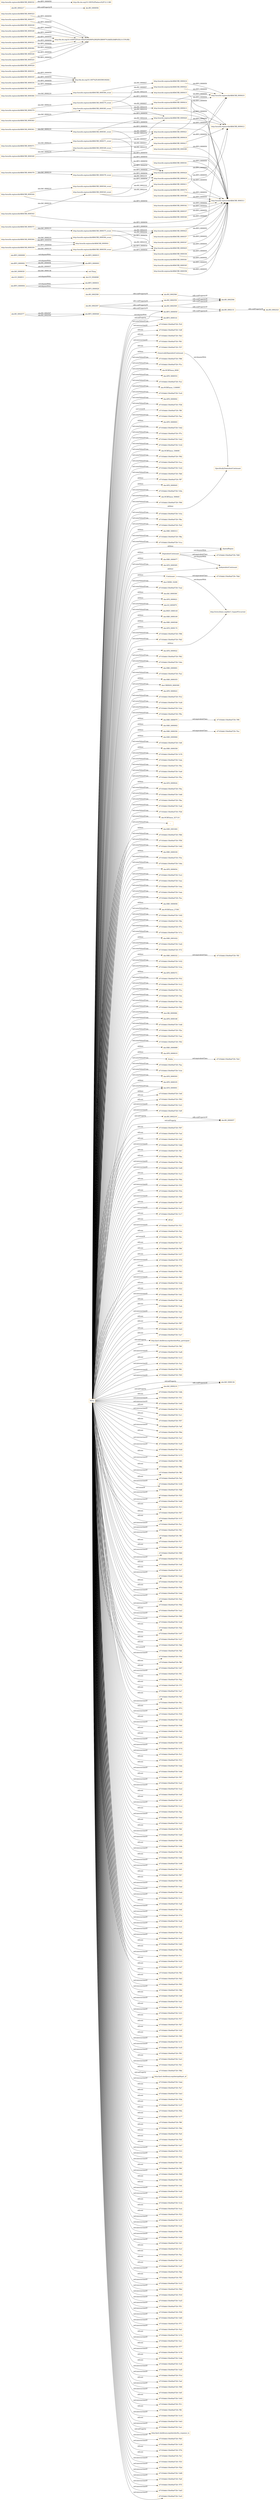 digraph ar2dtool_diagram { 
rankdir=LR;
size="1501"
node [shape = rectangle, color="orange"]; "-47103ddd:150e00a0729:-7f86" "-47103ddd:150e00a0729:-7f1e" "obo:NCBITaxon_6928" "obo:SPD_0000553" "-47103ddd:150e00a0729:-7fc2" "obo:NCBITaxon_1100095" "-47103ddd:150e00a0729:-7ec6" "obo:SPD_0000002" "obo:BFO_0000031" "-47103ddd:150e00a0729:-7f36" "obo:BFO_0000141" "-47103ddd:150e00a0729:-7fae" "obo:SPD_0000003" "-47103ddd:150e00a0729:-7e62" "-47103ddd:150e00a0729:-7f7e" "-47103ddd:150e00a0729:-7eb2" "-47103ddd:150e00a0729:-7e32" "obo:NCBITaxon_336608" "-47103ddd:150e00a0729:-7f92" "-47103ddd:150e00a0729:-7ece" "-47103ddd:150e00a0729:-7e22" "-47103ddd:150e00a0729:-7fb6" "-47103ddd:150e00a0729:-7ff7" "obo:SPD_0000045" "-47103ddd:150e00a0729:-7e9a" "obo:NCBITaxon_500645" "-47103ddd:150e00a0729:-7f06" ":GenericallyDependentContinuant" "-47103ddd:150e00a0729:-7fec" "-47103ddd:150e00a0729:-7e5a" "-47103ddd:150e00a0729:-7f6e" "-47103ddd:150e00a0729:-7fc6" "obo:NBO_0000313" "-47103ddd:150e00a0729:-7f8a" "-47103ddd:150e00a0729:-7e1a" "-47103ddd:150e00a0729:-7fe0" ":SpatialRegion" "obo:NBO_0000077" "obo:SPD_0000585" ":Continuant" "obo:CHEBI_33290" "-47103ddd:150e00a0729:-7ea2" "obo:IAO_0000300" "obo:SPD_0000021" "obo:GO_0050975" "obo:PATO_0000145" "obo:NBO_0000100" "obo:NBO_0000548" "obo:SPD_0000170" "-47103ddd:150e00a0729:-7f96" "-47103ddd:150e00a0729:-7fd2" "obo:NBO_0000079" "obo:SPD_0000022" "-47103ddd:150e00a0729:-7f62" "-47103ddd:150e00a0729:-7e6e" "obo:NBO_0000001" "-47103ddd:150e00a0729:-7fa2" "obo:NBO_0000355" "obo:UBERON_0000309" "obo:SPD_0000023" "-47103ddd:150e00a0729:-7f12" "-47103ddd:150e00a0729:-7e26" "-47103ddd:150e00a0729:-7e2e" "-47103ddd:150e00a0729:-7ff9" "-47103ddd:150e00a0729:-7f9e" "obo:NBO_0000002" "obo:NBO_0000356" "obo:NBO_0000060" "-47103ddd:150e00a0729:-7ef6" "obo:NBO_0000358" "-47103ddd:150e00a0729:-7e76" "obo:RO_0002577" "-47103ddd:150e00a0729:-7eda" "-47103ddd:150e00a0729:-7f0e" "-47103ddd:150e00a0729:-7ee6" "-47103ddd:150e00a0729:-7f5a" "obo:SPD_0000024" "-47103ddd:150e00a0729:-7f4a" "-47103ddd:150e00a0729:-7e66" "-47103ddd:150e00a0729:-7fba" "obo:BFO_0000040" "-47103ddd:150e00a0729:-7ea6" "-47103ddd:150e00a0729:-7f26" "obo:NCBITaxon_327110" ":" "obo:NBO_0001845" "obo:GO_0040011" ":IndependentContinuant" "-47103ddd:150e00a0729:-7f66" "-47103ddd:150e00a0729:-7f56" "-47103ddd:150e00a0729:-7e82" "obo:NBO_0000330" "-47103ddd:150e00a0729:-7f3e" ":SpecificallyDependentContinuant" "-47103ddd:150e00a0729:-7e8a" "obo:SPD_0000054" "-47103ddd:150e00a0729:-7ec2" "obo:IAO_0000030" "-47103ddd:150e00a0729:-7eee" "-47103ddd:150e00a0729:-7e4a" "obo:BFO_0000002" "-47103ddd:150e00a0729:-7ede" "-47103ddd:150e00a0729:-7fce" "obo:NBO_0000056" "obo:NCBITaxon_27395" "-47103ddd:150e00a0729:-7e92" "-47103ddd:150e00a0729:-7f4e" "-47103ddd:150e00a0729:-7f7a" "-47103ddd:150e00a0729:-7e7a" "obo:NBO_0001632" "-47103ddd:150e00a0729:-7fdd" "-47103ddd:150e00a0729:-7ed2" "-47103ddd:150e00a0729:-7f72" "obo:BFO_0000003" "obo:NBO_0000332" "-47103ddd:150e00a0729:-7e52" "-47103ddd:150e00a0729:-7e3a" "obo:SPD_0000372" "-47103ddd:150e00a0729:-7f32" "obo:BFO_0000004" "-47103ddd:150e00a0729:-7e12" "-47103ddd:150e00a0729:-7f1a" "-47103ddd:150e00a0729:-7efa" ":DependentContinuant" "obo:BFO_0000015" "-47103ddd:150e00a0729:-7ff1" "-47103ddd:150e00a0729:-7eba" "-47103ddd:150e00a0729:-7f42" "obo:OBI_0000066" "obo:SPD_0000168" "-47103ddd:150e00a0729:-7e46" "-47103ddd:150e00a0729:-7f2a" "-47103ddd:150e00a0729:-7eae" "-47103ddd:150e00a0729:-7f02" "obo:BFO_0000008" "http://www.ifomis.org/bfo/1.1/span#Occurrent" "obo:NBO_0000089" "obo:BFO_0000020" "-47103ddd:150e00a0729:-7fd9" "obo:SPD_0000019" "obo:GO_0044848" ":Entity" "-47103ddd:150e00a0729:-7faa" "-47103ddd:150e00a0729:-7e3e" "obo:SPD_0000593" "obo:SPD_0000335" "obo:SPD_0000001" ; /*classes style*/
	"http://arachb.org/arachb/ARACHB_0000416" -> "http://arachb.org/arachb/ARACHB_0000410" [ label = "obo:BFO_0000050" ];
	"obo:RO_0002507" -> "obo:RO_0002559" [ label = "rdfs:subPropertyOf" ];
	"obo:RO_0002507" -> "obo:RO_0002509" [ label = "rdfs:subPropertyOf" ];
	"obo:RO_0002507" -> "obo:BFO_0000050" [ label = "rdfs:subPropertyOf" ];
	"http://arachb.org/arachb/ARACHB_0000331" -> "http://dx.doi.org/10.1007%2Fs003590100202" [ label = "obo:BFO_0000050" ];
	"http://arachb.org/arachb/ARACHB_0000344" -> "http://arachb.org/arachb/ARACHB_0000311" [ label = "obo:BFO_0000050" ];
	"http://arachb.org/arachb/ARACHB_0000344" -> "http://arachb.org/arachb/ARACHB_0000344_event" [ label = "obo:IAO_0000219" ];
	"http://arachb.org/arachb/ARACHB_0000384_event" -> "http://arachb.org/arachb/ARACHB_0000416" [ label = "obo:RO_0000057" ];
	"http://arachb.org/arachb/ARACHB_0000384_event" -> "http://arachb.org/arachb/ARACHB_0000415" [ label = "obo:RO_0002218" ];
	"http://arachb.org/arachb/ARACHB_0000357" -> "http://arachb.org/arachb/ARACHB_0000311" [ label = "obo:BFO_0000050" ];
	"obo:NBO_0000079" -> "-47103ddd:150e00a0729:-7ff9" [ label = "owl:equivalentClass" ];
	"http://arachb.org/arachb/ARACHB_0000423" -> "http://arachb.org/arachb/ARACHB_0000412" [ label = "obo:BFO_0000050" ];
	"http://arachb.org/arachb/ARACHB_0000323" -> "http://dx.doi.org/10.1636%2F0161-8202%282000%29028%5B0097%3AHDLHAB%5D2.0.CO%3B2" [ label = "obo:BFO_0000050" ];
	"http://arachb.org/arachb/ARACHB_0000364" -> "http://arachb.org/arachb/ARACHB_0000041" [ label = "obo:BFO_0000050" ];
	"http://arachb.org/arachb/ARACHB_0000364" -> "http://arachb.org/arachb/ARACHB_0000364_event" [ label = "obo:IAO_0000219" ];
	"http://arachb.org/arachb/ARACHB_0000359_event" -> "http://arachb.org/arachb/ARACHB_0000425" [ label = "obo:BFO_0000050" ];
	"http://arachb.org/arachb/ARACHB_0000359_event" -> "http://arachb.org/arachb/ARACHB_0000423" [ label = "obo:RO_0002218" ];
	"http://arachb.org/arachb/ARACHB_0000336" -> "http://arachb.org/arachb/ARACHB_0000311" [ label = "obo:BFO_0000050" ];
	"http://arachb.org/arachb/ARACHB_0000377" -> "http://dx.doi.org/10.1636%2F0161-8202%282000%29028%5B0097%3AHDLHAB%5D2.0.CO%3B2" [ label = "obo:BFO_0000050" ];
	"http://arachb.org/arachb/ARACHB_0000349" -> "http://arachb.org/arachb/ARACHB_0000311" [ label = "obo:BFO_0000050" ];
	"http://arachb.org/arachb/ARACHB_0000349" -> "http://arachb.org/arachb/ARACHB_0000349_event" [ label = "obo:IAO_0000219" ];
	"obo:BFO_0000008" -> "obo:BFO_0000015" [ label = "owl:disjointWith" ];
	"http://arachb.org/arachb/ARACHB_0000415" -> "http://arachb.org/arachb/ARACHB_0000412" [ label = "obo:BFO_0000050" ];
	"http://arachb.org/arachb/ARACHB_0000330" -> "http://dx.doi.org/10.1636%2F0161-8202%282000%29028%5B0097%3AHDLHAB%5D2.0.CO%3B2" [ label = "obo:BFO_0000050" ];
	"http://arachb.org/arachb/ARACHB_0000371" -> "http://arachb.org/arachb/ARACHB_0000371_event" [ label = "obo:IAO_0000219" ];
	"http://arachb.org/arachb/ARACHB_0000371" -> "http://arachb.org/arachb/ARACHB_0000311" [ label = "obo:BFO_0000050" ];
	"http://arachb.org/arachb/ARACHB_0000343" -> "http://arachb.org/arachb/ARACHB_0000343_event" [ label = "obo:IAO_0000219" ];
	"http://arachb.org/arachb/ARACHB_0000343" -> "http://arachb.org/arachb/ARACHB_0000311" [ label = "obo:BFO_0000050" ];
	"http://arachb.org/arachb/ARACHB_0000378_event" -> "http://arachb.org/arachb/ARACHB_0000419" [ label = "obo:RO_0002218" ];
	"http://arachb.org/arachb/ARACHB_0000378_event" -> "http://arachb.org/arachb/ARACHB_0000424" [ label = "obo:BFO_0000050" ];
	"http://arachb.org/arachb/ARACHB_0000384" -> "http://arachb.org/arachb/ARACHB_0000384_event" [ label = "obo:IAO_0000219" ];
	"http://arachb.org/arachb/ARACHB_0000384" -> "http://arachb.org/arachb/ARACHB_0000311" [ label = "obo:BFO_0000050" ];
	"obo:BFO_0000002" -> "obo:BFO_0000003" [ label = "owl:disjointWith" ];
	"http://arachb.org/arachb/ARACHB_0000328" -> "http://dx.doi.org/10.1636%2F0161-8202%282000%29028%5B0097%3AHDLHAB%5D2.0.CO%3B2" [ label = "obo:BFO_0000050" ];
	"http://arachb.org/arachb/ARACHB_0000422" -> "http://arachb.org/arachb/ARACHB_0000410" [ label = "obo:BFO_0000050" ];
	":GenericallyDependentContinuant" -> ":SpecificallyDependentContinuant" [ label = "owl:disjointWith" ];
	":Continuant" -> "http://www.ifomis.org/bfo/1.1/span#Occurrent" [ label = "owl:disjointWith" ];
	":Continuant" -> "-47103ddd:150e00a0729:-7fdd" [ label = "owl:equivalentClass" ];
	"http://arachb.org/arachb/ARACHB_0000322" -> "http://dx.doi.org/10.1636%2F0161-8202%282000%29028%5B0097%3AHDLHAB%5D2.0.CO%3B2" [ label = "obo:BFO_0000050" ];
	"http://arachb.org/arachb/ARACHB_0000335" -> "http://dx.doi.org/10.1007%2Fs003590100202" [ label = "obo:BFO_0000050" ];
	"obo:BFO_0000050" -> "obo:RO_0002131" [ label = "rdfs:subPropertyOf" ];
	"http://arachb.org/arachb/ARACHB_0000361_event" -> "http://arachb.org/arachb/ARACHB_0000424" [ label = "obo:BFO_0000050" ];
	"http://arachb.org/arachb/ARACHB_0000361_event" -> "http://arachb.org/arachb/ARACHB_0000420" [ label = "obo:RO_0002218" ];
	"http://arachb.org/arachb/ARACHB_0000361_event" -> "http://arachb.org/arachb/ARACHB_0000421" [ label = "obo:RO_0000057" ];
	"http://arachb.org/arachb/ARACHB_0000414" -> "http://arachb.org/arachb/ARACHB_0000410" [ label = "obo:BFO_0000050" ];
	"http://arachb.org/arachb/ARACHB_0000364_event" -> "http://arachb.org/arachb/ARACHB_0000423" [ label = "obo:RO_0002218" ];
	"http://arachb.org/arachb/ARACHB_0000364_event" -> "http://arachb.org/arachb/ARACHB_0000425" [ label = "obo:BFO_0000050" ];
	"obo:NBO_0000356" -> "-47103ddd:150e00a0729:-7fec" [ label = "owl:equivalentClass" ];
	"http://arachb.org/arachb/ARACHB_0000342" -> "http://arachb.org/arachb/ARACHB_0000311" [ label = "obo:BFO_0000050" ];
	"obo:RO_0002559" -> "obo:RO_0002506" [ label = "rdfs:subPropertyOf" ];
	"http://arachb.org/arachb/ARACHB_0000383" -> "http://arachb.org/arachb/ARACHB_0000383_event" [ label = "obo:IAO_0000219" ];
	"http://arachb.org/arachb/ARACHB_0000383" -> "http://arachb.org/arachb/ARACHB_0000311" [ label = "obo:BFO_0000050" ];
	"http://arachb.org/arachb/ARACHB_0000421" -> "http://arachb.org/arachb/ARACHB_0000410" [ label = "obo:BFO_0000050" ];
	"http://arachb.org/arachb/ARACHB_0000383_event" -> "http://arachb.org/arachb/ARACHB_0000414" [ label = "obo:RO_0000057" ];
	"http://arachb.org/arachb/ARACHB_0000383_event" -> "http://arachb.org/arachb/ARACHB_0000413" [ label = "obo:RO_0002218" ];
	"obo:RO_0002566" -> "obo:RO_0002506" [ label = "rdfs:subPropertyOf" ];
	"http://arachb.org/arachb/ARACHB_0000321" -> "http://dx.doi.org/10.1636%2F0161-8202%282000%29028%5B0097%3AHDLHAB%5D2.0.CO%3B2" [ label = "obo:BFO_0000050" ];
	"http://arachb.org/arachb/ARACHB_0000419" -> "http://arachb.org/arachb/ARACHB_0000412" [ label = "obo:BFO_0000050" ];
	"obo:RO_0002218" -> "obo:RO_0000057" [ label = "rdfs:subPropertyOf" ];
	"http://arachb.org/arachb/ARACHB_0000334" -> "http://dx.doi.org/10.1007%2Fs003590100202" [ label = "obo:BFO_0000050" ];
	"http://arachb.org/arachb/ARACHB_0000375" -> "http://arachb.org/arachb/ARACHB_0000375_event" [ label = "obo:IAO_0000219" ];
	"http://arachb.org/arachb/ARACHB_0000375" -> "http://arachb.org/arachb/ARACHB_0000311" [ label = "obo:BFO_0000050" ];
	"http://arachb.org/arachb/ARACHB_0000347" -> "http://arachb.org/arachb/ARACHB_0000311" [ label = "obo:BFO_0000050" ];
	"http://arachb.org/arachb/ARACHB_0000413" -> "http://arachb.org/arachb/ARACHB_0000412" [ label = "obo:BFO_0000050" ];
	"http://arachb.org/arachb/ARACHB_0000371_event" -> "http://arachb.org/arachb/ARACHB_0000424" [ label = "obo:BFO_0000050" ];
	"http://arachb.org/arachb/ARACHB_0000371_event" -> "http://arachb.org/arachb/ARACHB_0000421" [ label = "obo:RO_0000057" ];
	"http://arachb.org/arachb/ARACHB_0000371_event" -> "http://arachb.org/arachb/ARACHB_0000420" [ label = "obo:RO_0002218" ];
	"http://arachb.org/arachb/ARACHB_0000341" -> "http://arachb.org/arachb/ARACHB_0000311" [ label = "obo:BFO_0000050" ];
	"http://arachb.org/arachb/ARACHB_0000379_event" -> "http://arachb.org/arachb/ARACHB_0000422" [ label = "obo:RO_0000057" ];
	"http://arachb.org/arachb/ARACHB_0000379_event" -> "http://arachb.org/arachb/ARACHB_0000420" [ label = "obo:RO_0002218" ];
	"NULL" -> "-47103ddd:150e00a0729:-7f07" [ label = "rdf:rest" ];
	"NULL" -> "-47103ddd:150e00a0729:-7eaf" [ label = "rdf:rest" ];
	"NULL" -> "-47103ddd:150e00a0729:-7ef3" [ label = "rdf:rest" ];
	"NULL" -> "-47103ddd:150e00a0729:-7e8d" [ label = "owl:intersectionOf" ];
	"NULL" -> "-47103ddd:150e00a0729:-7fb7" [ label = "rdf:rest" ];
	"NULL" -> "-47103ddd:150e00a0729:-7fda" [ label = "rdf:rest" ];
	"NULL" -> "obo:BFO_0000141" [ label = "owl:someValuesFrom" ];
	"NULL" -> "-47103ddd:150e00a0729:-7e8a" [ label = "owl:someValuesFrom" ];
	"NULL" -> "-47103ddd:150e00a0729:-7fbd" [ label = "owl:intersectionOf" ];
	"NULL" -> "obo:BFO_0000050" [ label = "owl:onProperty" ];
	"NULL" -> "-47103ddd:150e00a0729:-7e49" [ label = "owl:intersectionOf" ];
	"NULL" -> "-47103ddd:150e00a0729:-7ec3" [ label = "rdf:rest" ];
	"NULL" -> "-47103ddd:150e00a0729:-7f4b" [ label = "rdf:rest" ];
	"NULL" -> "-47103ddd:150e00a0729:-7f35" [ label = "owl:intersectionOf" ];
	"NULL" -> "obo:SPD_0000054" [ label = "rdf:first" ];
	"NULL" -> "obo:NBO_0000089" [ label = "rdf:first" ];
	"NULL" -> "-47103ddd:150e00a0729:-7f9e" [ label = "owl:someValuesFrom" ];
	"NULL" -> "-47103ddd:150e00a0729:-7f1b" [ label = "rdf:rest" ];
	"NULL" -> "-47103ddd:150e00a0729:-7fb9" [ label = "owl:intersectionOf" ];
	"NULL" -> "-47103ddd:150e00a0729:-7e87" [ label = "rdf:rest" ];
	"NULL" -> "-47103ddd:150e00a0729:-7ec5" [ label = "owl:intersectionOf" ];
	"NULL" -> ":IndependentContinuant" [ label = "rdf:first" ];
	"NULL" -> "-47103ddd:150e00a0729:-7e17" [ label = "rdf:rest" ];
	"NULL" -> "rdf:nil" [ label = "rdf:rest" ];
	"NULL" -> "-47103ddd:150e00a0729:-7f21" [ label = "owl:intersectionOf" ];
	"NULL" -> "-47103ddd:150e00a0729:-7fcb" [ label = "rdf:rest" ];
	"NULL" -> "-47103ddd:150e00a0729:-7fdc" [ label = "owl:unionOf" ];
	"NULL" -> "-47103ddd:150e00a0729:-7e7a" [ label = "owl:someValuesFrom" ];
	"NULL" -> "-47103ddd:150e00a0729:-7ec7" [ label = "rdf:rest" ];
	"NULL" -> "-47103ddd:150e00a0729:-7f9f" [ label = "rdf:rest" ];
	"NULL" -> "-47103ddd:150e00a0729:-7e57" [ label = "rdf:rest" ];
	"NULL" -> "-47103ddd:150e00a0729:-7f79" [ label = "owl:intersectionOf" ];
	"NULL" -> "-47103ddd:150e00a0729:-7e82" [ label = "owl:someValuesFrom" ];
	"NULL" -> ":Entity" [ label = "owl:someValuesFrom" ];
	"NULL" -> "-47103ddd:150e00a0729:-7f1f" [ label = "rdf:rest" ];
	"NULL" -> "-47103ddd:150e00a0729:-7f63" [ label = "rdf:rest" ];
	"NULL" -> "-47103ddd:150e00a0729:-7e66" [ label = "owl:someValuesFrom" ];
	"NULL" -> "-47103ddd:150e00a0729:-7f65" [ label = "owl:intersectionOf" ];
	"NULL" -> "-47103ddd:150e00a0729:-7e2b" [ label = "rdf:rest" ];
	"NULL" -> "obo:NBO_0000355" [ label = "rdf:first" ];
	"NULL" -> "-47103ddd:150e00a0729:-7f33" [ label = "rdf:rest" ];
	"NULL" -> "-47103ddd:150e00a0729:-7e61" [ label = "owl:intersectionOf" ];
	"NULL" -> "-47103ddd:150e00a0729:-7edb" [ label = "rdf:rest" ];
	"NULL" -> "-47103ddd:150e00a0729:-7e5a" [ label = "owl:someValuesFrom" ];
	"NULL" -> "obo:SPD_0000021" [ label = "rdf:first" ];
	"NULL" -> "-47103ddd:150e00a0729:-7e62" [ label = "owl:someValuesFrom" ];
	"NULL" -> "obo:NBO_0000056" [ label = "rdf:first" ];
	"NULL" -> "-47103ddd:150e00a0729:-7eab" [ label = "rdf:rest" ];
	"NULL" -> "-47103ddd:150e00a0729:-7eb1" [ label = "owl:intersectionOf" ];
	"NULL" -> "-47103ddd:150e00a0729:-7e2f" [ label = "rdf:rest" ];
	"NULL" -> "obo:NBO_0000100" [ label = "rdf:first" ];
	"NULL" -> "obo:NCBITaxon_336608" [ label = "owl:someValuesFrom" ];
	"NULL" -> "-47103ddd:150e00a0729:-7f87" [ label = "rdf:rest" ];
	"NULL" -> "-47103ddd:150e00a0729:-7e43" [ label = "rdf:rest" ];
	"NULL" -> "-47103ddd:150e00a0729:-7ee7" [ label = "rdf:rest" ];
	"NULL" -> "http://purl.obolibrary.org/obo/nbo#has_participant" [ label = "owl:onProperty" ];
	"NULL" -> "-47103ddd:150e00a0729:-7f6f" [ label = "rdf:rest" ];
	"NULL" -> "-47103ddd:150e00a0729:-7f2a" [ label = "owl:someValuesFrom" ];
	"NULL" -> "-47103ddd:150e00a0729:-7ed9" [ label = "owl:intersectionOf" ];
	"NULL" -> "obo:NBO_0000358" [ label = "rdf:first" ];
	"NULL" -> "-47103ddd:150e00a0729:-7f0e" [ label = "owl:someValuesFrom" ];
	"NULL" -> "-47103ddd:150e00a0729:-7e13" [ label = "rdf:rest" ];
	"NULL" -> "-47103ddd:150e00a0729:-7f32" [ label = "owl:someValuesFrom" ];
	"NULL" -> "-47103ddd:150e00a0729:-7fcd" [ label = "owl:intersectionOf" ];
	"NULL" -> "-47103ddd:150e00a0729:-7f81" [ label = "owl:intersectionOf" ];
	"NULL" -> "obo:NBO_0000330" [ label = "rdf:first" ];
	"NULL" -> "-47103ddd:150e00a0729:-7f45" [ label = "owl:intersectionOf" ];
	"NULL" -> ":SpatialRegion" [ label = "rdf:first" ];
	"NULL" -> "obo:IAO_0000219" [ label = "owl:onProperty" ];
	"NULL" -> "-47103ddd:150e00a0729:-7f42" [ label = "owl:someValuesFrom" ];
	"NULL" -> "-47103ddd:150e00a0729:-7e2e" [ label = "owl:someValuesFrom" ];
	"NULL" -> "-47103ddd:150e00a0729:-7e8b" [ label = "rdf:rest" ];
	"NULL" -> "-47103ddd:150e00a0729:-7f06" [ label = "owl:someValuesFrom" ];
	"NULL" -> "-47103ddd:150e00a0729:-7f31" [ label = "owl:intersectionOf" ];
	"NULL" -> "obo:NCBITaxon_327110" [ label = "owl:someValuesFrom" ];
	"NULL" -> "-47103ddd:150e00a0729:-7e65" [ label = "owl:intersectionOf" ];
	"NULL" -> "-47103ddd:150e00a0729:-7e5b" [ label = "rdf:rest" ];
	"NULL" -> "-47103ddd:150e00a0729:-7ec1" [ label = "owl:intersectionOf" ];
	"NULL" -> "-47103ddd:150e00a0729:-7f4a" [ label = "owl:someValuesFrom" ];
	"NULL" -> "-47103ddd:150e00a0729:-7f57" [ label = "rdf:rest" ];
	"NULL" -> "-47103ddd:150e00a0729:-7eff" [ label = "rdf:rest" ];
	"NULL" -> "obo:NBO_0001632" [ label = "rdf:first" ];
	"NULL" -> "-47103ddd:150e00a0729:-7f9d" [ label = "owl:intersectionOf" ];
	"NULL" -> "-47103ddd:150e00a0729:-7faa" [ label = "owl:someValuesFrom" ];
	"NULL" -> "obo:CHEBI_33290" [ label = "owl:someValuesFrom" ];
	"NULL" -> "-47103ddd:150e00a0729:-7ecf" [ label = "rdf:rest" ];
	"NULL" -> "-47103ddd:150e00a0729:-7f1a" [ label = "owl:someValuesFrom" ];
	"NULL" -> "-47103ddd:150e00a0729:-7ee9" [ label = "owl:intersectionOf" ];
	"NULL" -> "obo:SPD_0000372" [ label = "rdf:first" ];
	"NULL" -> "-47103ddd:150e00a0729:-7e2d" [ label = "owl:intersectionOf" ];
	"NULL" -> "-47103ddd:150e00a0729:-7fd2" [ label = "owl:someValuesFrom" ];
	"NULL" -> "-47103ddd:150e00a0729:-7e73" [ label = "rdf:rest" ];
	"NULL" -> "-47103ddd:150e00a0729:-7f85" [ label = "owl:intersectionOf" ];
	"NULL" -> "-47103ddd:150e00a0729:-7f8b" [ label = "rdf:rest" ];
	"NULL" -> "-47103ddd:150e00a0729:-7ff8" [ label = "owl:intersectionOf" ];
	"NULL" -> "-47103ddd:150e00a0729:-7fa2" [ label = "owl:someValuesFrom" ];
	"NULL" -> "-47103ddd:150e00a0729:-7fce" [ label = "owl:someValuesFrom" ];
	"NULL" -> "-47103ddd:150e00a0729:-7eda" [ label = "owl:someValuesFrom" ];
	"NULL" -> "-47103ddd:150e00a0729:-7faf" [ label = "rdf:rest" ];
	"NULL" -> "-47103ddd:150e00a0729:-7e59" [ label = "owl:intersectionOf" ];
	"NULL" -> "-47103ddd:150e00a0729:-7fd8" [ label = "owl:unionOf" ];
	"NULL" -> "-47103ddd:150e00a0729:-7f25" [ label = "owl:intersectionOf" ];
	"NULL" -> "-47103ddd:150e00a0729:-7e69" [ label = "owl:intersectionOf" ];
	"NULL" -> "-47103ddd:150e00a0729:-7f7e" [ label = "owl:someValuesFrom" ];
	"NULL" -> "-47103ddd:150e00a0729:-7fc3" [ label = "rdf:rest" ];
	"NULL" -> "-47103ddd:150e00a0729:-7f47" [ label = "rdf:rest" ];
	"NULL" -> "obo:NBO_0000356" [ label = "rdf:first" ];
	"NULL" -> "-47103ddd:150e00a0729:-7f4e" [ label = "owl:someValuesFrom" ];
	"NULL" -> "-47103ddd:150e00a0729:-7f86" [ label = "owl:someValuesFrom" ];
	"NULL" -> "-47103ddd:150e00a0729:-7e7f" [ label = "rdf:rest" ];
	"NULL" -> "-47103ddd:150e00a0729:-7fa1" [ label = "owl:intersectionOf" ];
	"NULL" -> "-47103ddd:150e00a0729:-7f41" [ label = "owl:intersectionOf" ];
	"NULL" -> "-47103ddd:150e00a0729:-7ff0" [ label = "owl:intersectionOf" ];
	"NULL" -> "-47103ddd:150e00a0729:-7ff7" [ label = "rdf:first" ];
	"NULL" -> "-47103ddd:150e00a0729:-7f56" [ label = "owl:someValuesFrom" ];
	"NULL" -> "-47103ddd:150e00a0729:-7f17" [ label = "rdf:rest" ];
	"NULL" -> "-47103ddd:150e00a0729:-7ebf" [ label = "rdf:rest" ];
	"NULL" -> "obo:SPD_0000022" [ label = "rdf:first" ];
	"NULL" -> "-47103ddd:150e00a0729:-7f7a" [ label = "owl:someValuesFrom" ];
	"NULL" -> "-47103ddd:150e00a0729:-7f69" [ label = "owl:intersectionOf" ];
	"NULL" -> "-47103ddd:150e00a0729:-7e3d" [ label = "owl:intersectionOf" ];
	"NULL" -> "-47103ddd:150e00a0729:-7e4f" [ label = "rdf:rest" ];
	"NULL" -> "-47103ddd:150e00a0729:-7fc7" [ label = "rdf:rest" ];
	"NULL" -> "-47103ddd:150e00a0729:-7e4d" [ label = "owl:intersectionOf" ];
	"NULL" -> "obo:UBERON_0000309" [ label = "owl:someValuesFrom" ];
	"NULL" -> "-47103ddd:150e00a0729:-7ed3" [ label = "rdf:rest" ];
	"NULL" -> "-47103ddd:150e00a0729:-7f5b" [ label = "rdf:rest" ];
	"NULL" -> "-47103ddd:150e00a0729:-7e6d" [ label = "owl:intersectionOf" ];
	"NULL" -> "-47103ddd:150e00a0729:-7feb" [ label = "owl:intersectionOf" ];
	"NULL" -> "-47103ddd:150e00a0729:-7f0d" [ label = "owl:intersectionOf" ];
	"NULL" -> "-47103ddd:150e00a0729:-7ea3" [ label = "rdf:rest" ];
	"NULL" -> "-47103ddd:150e00a0729:-7f89" [ label = "owl:intersectionOf" ];
	"NULL" -> "-47103ddd:150e00a0729:-7e29" [ label = "owl:intersectionOf" ];
	"NULL" -> "-47103ddd:150e00a0729:-7f2b" [ label = "rdf:rest" ];
	"NULL" -> "-47103ddd:150e00a0729:-7e97" [ label = "rdf:rest" ];
	"NULL" -> "obo:SPD_0000023" [ label = "rdf:first" ];
	"NULL" -> "-47103ddd:150e00a0729:-7e27" [ label = "rdf:rest" ];
	"NULL" -> "-47103ddd:150e00a0729:-7efa" [ label = "owl:someValuesFrom" ];
	"NULL" -> "-47103ddd:150e00a0729:-7f8a" [ label = "owl:someValuesFrom" ];
	"NULL" -> "-47103ddd:150e00a0729:-7fdb" [ label = "rdf:rest" ];
	"NULL" -> "-47103ddd:150e00a0729:-7fdf" [ label = "owl:unionOf" ];
	"NULL" -> "-47103ddd:150e00a0729:-7eee" [ label = "owl:someValuesFrom" ];
	"NULL" -> "obo:SPD_0000001" [ label = "owl:someValuesFrom" ];
	"NULL" -> "-47103ddd:150e00a0729:-7f5d" [ label = "owl:intersectionOf" ];
	"NULL" -> "-47103ddd:150e00a0729:-7ff6" [ label = "rdf:rest" ];
	"NULL" -> "obo:SPD_0000553" [ label = "owl:someValuesFrom" ];
	"NULL" -> "-47103ddd:150e00a0729:-7e67" [ label = "rdf:rest" ];
	"NULL" -> "-47103ddd:150e00a0729:-7f92" [ label = "owl:someValuesFrom" ];
	"NULL" -> "-47103ddd:150e00a0729:-7ede" [ label = "owl:someValuesFrom" ];
	"NULL" -> "-47103ddd:150e00a0729:-7f01" [ label = "owl:intersectionOf" ];
	"NULL" -> "-47103ddd:150e00a0729:-7fab" [ label = "rdf:rest" ];
	"NULL" -> "-47103ddd:150e00a0729:-7f7f" [ label = "rdf:rest" ];
	"NULL" -> "-47103ddd:150e00a0729:-7ea7" [ label = "rdf:rest" ];
	"NULL" -> "-47103ddd:150e00a0729:-7f3e" [ label = "owl:someValuesFrom" ];
	"NULL" -> "-47103ddd:150e00a0729:-7f2f" [ label = "rdf:rest" ];
	"NULL" -> "-47103ddd:150e00a0729:-7fb1" [ label = "owl:intersectionOf" ];
	"NULL" -> "-47103ddd:150e00a0729:-7f73" [ label = "rdf:rest" ];
	"NULL" -> "-47103ddd:150e00a0729:-7f29" [ label = "owl:intersectionOf" ];
	"NULL" -> "obo:SPD_0000170" [ label = "rdf:first" ];
	"NULL" -> "-47103ddd:150e00a0729:-7e3b" [ label = "rdf:rest" ];
	"NULL" -> "-47103ddd:150e00a0729:-7eae" [ label = "owl:someValuesFrom" ];
	"NULL" -> "-47103ddd:150e00a0729:-7f49" [ label = "owl:intersectionOf" ];
	"NULL" -> "-47103ddd:150e00a0729:-7f43" [ label = "rdf:rest" ];
	"NULL" -> "-47103ddd:150e00a0729:-7eeb" [ label = "rdf:rest" ];
	"NULL" -> "-47103ddd:150e00a0729:-7e95" [ label = "owl:intersectionOf" ];
	"NULL" -> "obo:NBO_0000332" [ label = "rdf:first" ];
	"NULL" -> "-47103ddd:150e00a0729:-7e7d" [ label = "owl:intersectionOf" ];
	"NULL" -> "-47103ddd:150e00a0729:-7fc5" [ label = "owl:intersectionOf" ];
	"NULL" -> "-47103ddd:150e00a0729:-7ea6" [ label = "owl:someValuesFrom" ];
	"NULL" -> "-47103ddd:150e00a0729:-7f13" [ label = "rdf:rest" ];
	"NULL" -> "-47103ddd:150e00a0729:-7ebb" [ label = "rdf:rest" ];
	"NULL" -> "-47103ddd:150e00a0729:-7e9d" [ label = "owl:intersectionOf" ];
	"NULL" -> "obo:SPD_0000168" [ label = "owl:someValuesFrom" ];
	"NULL" -> "-47103ddd:150e00a0729:-7f97" [ label = "rdf:rest" ];
	"NULL" -> "-47103ddd:150e00a0729:-7ea5" [ label = "owl:intersectionOf" ];
	"NULL" -> "-47103ddd:150e00a0729:-7ecd" [ label = "owl:intersectionOf" ];
	"NULL" -> "-47103ddd:150e00a0729:-7e0f" [ label = "rdf:rest" ];
	"NULL" -> "-47103ddd:150e00a0729:-7ef7" [ label = "rdf:rest" ];
	"NULL" -> "-47103ddd:150e00a0729:-7e1d" [ label = "owl:intersectionOf" ];
	"NULL" -> "-47103ddd:150e00a0729:-7fde" [ label = "rdf:rest" ];
	"NULL" -> "-47103ddd:150e00a0729:-7eed" [ label = "owl:intersectionOf" ];
	"NULL" -> "-47103ddd:150e00a0729:-7e23" [ label = "rdf:rest" ];
	"NULL" -> "-47103ddd:150e00a0729:-7e4a" [ label = "owl:someValuesFrom" ];
	"NULL" -> "-47103ddd:150e00a0729:-7f4f" [ label = "rdf:rest" ];
	"NULL" -> "obo:SPD_0000593" [ label = "owl:someValuesFrom" ];
	"NULL" -> "-47103ddd:150e00a0729:-7f96" [ label = "owl:someValuesFrom" ];
	"NULL" -> "-47103ddd:150e00a0729:-7eb9" [ label = "owl:intersectionOf" ];
	"NULL" -> "-47103ddd:150e00a0729:-7f59" [ label = "owl:intersectionOf" ];
	"NULL" -> "-47103ddd:150e00a0729:-7e9b" [ label = "rdf:rest" ];
	"NULL" -> "-47103ddd:150e00a0729:-7fc6" [ label = "owl:someValuesFrom" ];
	"NULL" -> "-47103ddd:150e00a0729:-7fd5" [ label = "owl:intersectionOf" ];
	"NULL" -> "-47103ddd:150e00a0729:-7e6b" [ label = "rdf:rest" ];
	"NULL" -> "-47103ddd:150e00a0729:-7e99" [ label = "owl:intersectionOf" ];
	"NULL" -> "-47103ddd:150e00a0729:-7e91" [ label = "owl:intersectionOf" ];
	"NULL" -> "-47103ddd:150e00a0729:-7ef6" [ label = "owl:someValuesFrom" ];
	"NULL" -> "-47103ddd:150e00a0729:-7f67" [ label = "rdf:rest" ];
	"NULL" -> "-47103ddd:150e00a0729:-7f03" [ label = "rdf:rest" ];
	"NULL" -> "-47103ddd:150e00a0729:-7ee6" [ label = "owl:someValuesFrom" ];
	"NULL" -> "-47103ddd:150e00a0729:-7ead" [ label = "owl:intersectionOf" ];
	"NULL" -> "-47103ddd:150e00a0729:-7edd" [ label = "owl:intersectionOf" ];
	"NULL" -> "-47103ddd:150e00a0729:-7e6e" [ label = "owl:someValuesFrom" ];
	"NULL" -> "-47103ddd:150e00a0729:-7e26" [ label = "owl:someValuesFrom" ];
	"NULL" -> "-47103ddd:150e00a0729:-7e11" [ label = "owl:intersectionOf" ];
	"NULL" -> "-47103ddd:150e00a0729:-7edf" [ label = "rdf:rest" ];
	"NULL" -> "-47103ddd:150e00a0729:-7efd" [ label = "owl:intersectionOf" ];
	"NULL" -> "-47103ddd:150e00a0729:-7f7d" [ label = "owl:intersectionOf" ];
	"NULL" -> "-47103ddd:150e00a0729:-7ea9" [ label = "owl:intersectionOf" ];
	"NULL" -> "-47103ddd:150e00a0729:-7e31" [ label = "owl:intersectionOf" ];
	"NULL" -> "obo:NBO_0000313" [ label = "rdf:first" ];
	"NULL" -> "-47103ddd:150e00a0729:-7fad" [ label = "owl:intersectionOf" ];
	"NULL" -> "-47103ddd:150e00a0729:-7eba" [ label = "owl:someValuesFrom" ];
	"NULL" -> "-47103ddd:150e00a0729:-7ec9" [ label = "owl:intersectionOf" ];
	"NULL" -> "obo:OBI_0000066" [ label = "owl:someValuesFrom" ];
	"NULL" -> "-47103ddd:150e00a0729:-7e83" [ label = "rdf:rest" ];
	"NULL" -> ":SpecificallyDependentContinuant" [ label = "rdf:first" ];
	"NULL" -> "-47103ddd:150e00a0729:-7f9b" [ label = "rdf:rest" ];
	"NULL" -> "-47103ddd:150e00a0729:-7fc1" [ label = "owl:intersectionOf" ];
	"NULL" -> ":" [ label = "owl:someValuesFrom" ];
	"NULL" -> "obo:SPD_0000024" [ label = "rdf:first" ];
	"NULL" -> "-47103ddd:150e00a0729:-7e53" [ label = "rdf:rest" ];
	"NULL" -> "-47103ddd:150e00a0729:-7e47" [ label = "rdf:rest" ];
	"NULL" -> "obo:NCBITaxon_500645" [ label = "owl:someValuesFrom" ];
	"NULL" -> "obo:SPD_0000002" [ label = "owl:someValuesFrom" ];
	"NULL" -> "-47103ddd:150e00a0729:-7fbf" [ label = "rdf:rest" ];
	"NULL" -> ":Continuant" [ label = "rdf:first" ];
	"NULL" -> "obo:SPD_0000001" [ label = "rdf:first" ];
	"NULL" -> "-47103ddd:150e00a0729:-7e9a" [ label = "owl:someValuesFrom" ];
	"NULL" -> "-47103ddd:150e00a0729:-7fd3" [ label = "rdf:rest" ];
	"NULL" -> "obo:GO_0050975" [ label = "owl:someValuesFrom" ];
	"NULL" -> "-47103ddd:150e00a0729:-7f02" [ label = "owl:someValuesFrom" ];
	"NULL" -> "-47103ddd:150e00a0729:-7f05" [ label = "owl:intersectionOf" ];
	"NULL" -> "-47103ddd:150e00a0729:-7f8d" [ label = "owl:intersectionOf" ];
	"NULL" -> "-47103ddd:150e00a0729:-7e8f" [ label = "rdf:rest" ];
	"NULL" -> "-47103ddd:150e00a0729:-7e41" [ label = "owl:intersectionOf" ];
	"NULL" -> "-47103ddd:150e00a0729:-7fa3" [ label = "rdf:rest" ];
	"NULL" -> "-47103ddd:150e00a0729:-7e51" [ label = "owl:intersectionOf" ];
	"NULL" -> "-47103ddd:150e00a0729:-7e32" [ label = "owl:someValuesFrom" ];
	"NULL" -> "-47103ddd:150e00a0729:-7f27" [ label = "rdf:rest" ];
	"NULL" -> "-47103ddd:150e00a0729:-7fd7" [ label = "rdf:rest" ];
	"NULL" -> "-47103ddd:150e00a0729:-7e5f" [ label = "rdf:rest" ];
	"NULL" -> "-47103ddd:150e00a0729:-7f83" [ label = "rdf:rest" ];
	"NULL" -> "-47103ddd:150e00a0729:-7e71" [ label = "owl:intersectionOf" ];
	"NULL" -> "-47103ddd:150e00a0729:-7e35" [ label = "owl:intersectionOf" ];
	"NULL" -> "-47103ddd:150e00a0729:-7f91" [ label = "owl:intersectionOf" ];
	"NULL" -> "-47103ddd:150e00a0729:-7ee3" [ label = "rdf:rest" ];
	"NULL" -> "obo:NBO_0000077" [ label = "rdf:first" ];
	"NULL" -> "-47103ddd:150e00a0729:-7fd1" [ label = "owl:intersectionOf" ];
	"NULL" -> "-47103ddd:150e00a0729:-7f6b" [ label = "rdf:rest" ];
	"NULL" -> "http://purl.obolibrary.org/obo/spd#part_of" [ label = "owl:onProperty" ];
	"NULL" -> "-47103ddd:150e00a0729:-7ebd" [ label = "owl:intersectionOf" ];
	"NULL" -> "-47103ddd:150e00a0729:-7fa7" [ label = "rdf:rest" ];
	"NULL" -> "-47103ddd:150e00a0729:-7f12" [ label = "owl:someValuesFrom" ];
	"NULL" -> "-47103ddd:150e00a0729:-7e3a" [ label = "owl:someValuesFrom" ];
	"NULL" -> "obo:NBO_0000060" [ label = "rdf:first" ];
	"NULL" -> "-47103ddd:150e00a0729:-7eb3" [ label = "rdf:rest" ];
	"NULL" -> "-47103ddd:150e00a0729:-7f3b" [ label = "rdf:rest" ];
	"NULL" -> "-47103ddd:150e00a0729:-7e37" [ label = "rdf:rest" ];
	"NULL" -> "obo:NBO_0000001" [ label = "rdf:first" ];
	"NULL" -> "-47103ddd:150e00a0729:-7f0b" [ label = "rdf:rest" ];
	"NULL" -> "-47103ddd:150e00a0729:-7e77" [ label = "rdf:rest" ];
	"NULL" -> "-47103ddd:150e00a0729:-7f8f" [ label = "rdf:rest" ];
	"NULL" -> "obo:SPD_0000585" [ label = "owl:someValuesFrom" ];
	"NULL" -> "-47103ddd:150e00a0729:-7e92" [ label = "owl:someValuesFrom" ];
	"NULL" -> "-47103ddd:150e00a0729:-7ec2" [ label = "owl:someValuesFrom" ];
	"NULL" -> "-47103ddd:150e00a0729:-7fbb" [ label = "rdf:rest" ];
	"NULL" -> "-47103ddd:150e00a0729:-7fe9" [ label = "rdf:rest" ];
	"NULL" -> "-47103ddd:150e00a0729:-7f3f" [ label = "rdf:rest" ];
	"NULL" -> "obo:IAO_0000300" [ label = "rdf:first" ];
	"NULL" -> "obo:NBO_0000548" [ label = "rdf:first" ];
	"NULL" -> "-47103ddd:150e00a0729:-7eb7" [ label = "rdf:rest" ];
	"NULL" -> "-47103ddd:150e00a0729:-7f15" [ label = "owl:intersectionOf" ];
	"NULL" -> "-47103ddd:150e00a0729:-7f3d" [ label = "owl:intersectionOf" ];
	"NULL" -> "-47103ddd:150e00a0729:-7e1a" [ label = "owl:someValuesFrom" ];
	"NULL" -> "obo:SPD_0000335" [ label = "rdf:first" ];
	"NULL" -> "-47103ddd:150e00a0729:-7e22" [ label = "owl:someValuesFrom" ];
	"NULL" -> "-47103ddd:150e00a0729:-7e81" [ label = "owl:intersectionOf" ];
	"NULL" -> "-47103ddd:150e00a0729:-7f0f" [ label = "rdf:rest" ];
	"NULL" -> "-47103ddd:150e00a0729:-7f09" [ label = "owl:intersectionOf" ];
	"NULL" -> "-47103ddd:150e00a0729:-7f53" [ label = "rdf:rest" ];
	"NULL" -> "-47103ddd:150e00a0729:-7efb" [ label = "rdf:rest" ];
	"NULL" -> "-47103ddd:150e00a0729:-7e45" [ label = "owl:intersectionOf" ];
	"NULL" -> "obo:NCBITaxon_1100095" [ label = "owl:someValuesFrom" ];
	"NULL" -> "-47103ddd:150e00a0729:-7e55" [ label = "owl:intersectionOf" ];
	"NULL" -> "-47103ddd:150e00a0729:-7e1b" [ label = "rdf:rest" ];
	"NULL" -> "obo:PATO_0000145" [ label = "owl:someValuesFrom" ];
	"NULL" -> "-47103ddd:150e00a0729:-7eb2" [ label = "owl:someValuesFrom" ];
	"NULL" -> "-47103ddd:150e00a0729:-7ecb" [ label = "rdf:rest" ];
	"NULL" -> "-47103ddd:150e00a0729:-7f1e" [ label = "owl:someValuesFrom" ];
	"NULL" -> "-47103ddd:150e00a0729:-7f23" [ label = "rdf:rest" ];
	"NULL" -> "-47103ddd:150e00a0729:-7f5a" [ label = "owl:someValuesFrom" ];
	"NULL" -> "-47103ddd:150e00a0729:-7e75" [ label = "owl:intersectionOf" ];
	"NULL" -> "obo:RO_0000057" [ label = "owl:onProperty" ];
	"NULL" -> "-47103ddd:150e00a0729:-7ed1" [ label = "owl:intersectionOf" ];
	"NULL" -> "obo:NCBITaxon_6928" [ label = "owl:someValuesFrom" ];
	"NULL" -> "-47103ddd:150e00a0729:-7ece" [ label = "owl:someValuesFrom" ];
	"NULL" -> "-47103ddd:150e00a0729:-7f62" [ label = "owl:someValuesFrom" ];
	"NULL" -> "-47103ddd:150e00a0729:-7f95" [ label = "owl:intersectionOf" ];
	"NULL" -> "-47103ddd:150e00a0729:-7e5d" [ label = "owl:intersectionOf" ];
	"NULL" -> "-47103ddd:150e00a0729:-7ef1" [ label = "owl:intersectionOf" ];
	"NULL" -> "-47103ddd:150e00a0729:-7e3e" [ label = "owl:someValuesFrom" ];
	"NULL" -> "-47103ddd:150e00a0729:-7e1f" [ label = "rdf:rest" ];
	"NULL" -> "obo:NBO_0001845" [ label = "rdf:first" ];
	"NULL" -> "-47103ddd:150e00a0729:-7fee" [ label = "rdf:rest" ];
	"NULL" -> "-47103ddd:150e00a0729:-7e46" [ label = "owl:someValuesFrom" ];
	"NULL" -> "-47103ddd:150e00a0729:-7e33" [ label = "rdf:rest" ];
	"NULL" -> "-47103ddd:150e00a0729:-7ed7" [ label = "rdf:rest" ];
	"NULL" -> "-47103ddd:150e00a0729:-7f4d" [ label = "owl:intersectionOf" ];
	"NULL" -> "-47103ddd:150e00a0729:-7f5f" [ label = "rdf:rest" ];
	"NULL" -> "obo:NCBITaxon_27395" [ label = "owl:someValuesFrom" ];
	"NULL" -> "-47103ddd:150e00a0729:-7e15" [ label = "owl:intersectionOf" ];
	"NULL" -> "-47103ddd:150e00a0729:-7f6d" [ label = "owl:intersectionOf" ];
	"NULL" -> ":GenericallyDependentContinuant" [ label = "rdf:first" ];
	"NULL" -> ":DependentContinuant" [ label = "rdf:first" ];
	"NULL" -> "-47103ddd:150e00a0729:-7e12" [ label = "owl:someValuesFrom" ];
	"NULL" -> "-47103ddd:150e00a0729:-7ed2" [ label = "owl:someValuesFrom" ];
	"NULL" -> "-47103ddd:150e00a0729:-7fba" [ label = "owl:someValuesFrom" ];
	"NULL" -> "-47103ddd:150e00a0729:-7f19" [ label = "owl:intersectionOf" ];
	"NULL" -> "-47103ddd:150e00a0729:-7e25" [ label = "owl:intersectionOf" ];
	"NULL" -> "obo:IAO_0000136" [ label = "owl:onProperty" ];
	"NULL" -> "-47103ddd:150e00a0729:-7f51" [ label = "owl:intersectionOf" ];
	"NULL" -> "-47103ddd:150e00a0729:-7f39" [ label = "owl:intersectionOf" ];
	"NULL" -> "-47103ddd:150e00a0729:-7fb6" [ label = "owl:someValuesFrom" ];
	"NULL" -> "-47103ddd:150e00a0729:-7e85" [ label = "owl:intersectionOf" ];
	"NULL" -> "-47103ddd:150e00a0729:-7f71" [ label = "owl:intersectionOf" ];
	"NULL" -> "-47103ddd:150e00a0729:-7fa5" [ label = "owl:intersectionOf" ];
	"NULL" -> "-47103ddd:150e00a0729:-7e7b" [ label = "rdf:rest" ];
	"NULL" -> "-47103ddd:150e00a0729:-7ee1" [ label = "owl:intersectionOf" ];
	"NULL" -> "-47103ddd:150e00a0729:-7f77" [ label = "rdf:rest" ];
	"NULL" -> "-47103ddd:150e00a0729:-7e79" [ label = "owl:intersectionOf" ];
	"NULL" -> "-47103ddd:150e00a0729:-7e4b" [ label = "rdf:rest" ];
	"NULL" -> "-47103ddd:150e00a0729:-7e3f" [ label = "rdf:rest" ];
	"NULL" -> "-47103ddd:150e00a0729:-7ed5" [ label = "owl:intersectionOf" ];
	"NULL" -> "-47103ddd:150e00a0729:-7f1d" [ label = "owl:intersectionOf" ];
	"NULL" -> "-47103ddd:150e00a0729:-7f66" [ label = "owl:someValuesFrom" ];
	"NULL" -> "-47103ddd:150e00a0729:-7eef" [ label = "rdf:rest" ];
	"NULL" -> "-47103ddd:150e00a0729:-7f99" [ label = "owl:intersectionOf" ];
	"NULL" -> "-47103ddd:150e00a0729:-7ef5" [ label = "owl:intersectionOf" ];
	"NULL" -> "-47103ddd:150e00a0729:-7fae" [ label = "owl:someValuesFrom" ];
	"NULL" -> "obo:SPD_0000003" [ label = "rdf:first" ];
	"NULL" -> "-47103ddd:150e00a0729:-7ea2" [ label = "owl:someValuesFrom" ];
	"NULL" -> "-47103ddd:150e00a0729:-7e93" [ label = "rdf:rest" ];
	"NULL" -> "-47103ddd:150e00a0729:-7f11" [ label = "owl:intersectionOf" ];
	"NULL" -> "-47103ddd:150e00a0729:-7f6e" [ label = "owl:someValuesFrom" ];
	"NULL" -> "-47103ddd:150e00a0729:-7f26" [ label = "owl:someValuesFrom" ];
	"NULL" -> "-47103ddd:150e00a0729:-7ff2" [ label = "rdf:rest" ];
	"NULL" -> "-47103ddd:150e00a0729:-7e19" [ label = "owl:intersectionOf" ];
	"NULL" -> "-47103ddd:150e00a0729:-7e63" [ label = "rdf:rest" ];
	"NULL" -> "-47103ddd:150e00a0729:-7ea1" [ label = "owl:intersectionOf" ];
	"NULL" -> "obo:NBO_0000002" [ label = "rdf:first" ];
	"NULL" -> "-47103ddd:150e00a0729:-7e52" [ label = "owl:someValuesFrom" ];
	"NULL" -> "http://purl.obolibrary.org/obo/nbo#in_response_to" [ label = "owl:onProperty" ];
	"NULL" -> "-47103ddd:150e00a0729:-7fb5" [ label = "owl:intersectionOf" ];
	"NULL" -> "-47103ddd:150e00a0729:-7e39" [ label = "owl:intersectionOf" ];
	"NULL" -> "-47103ddd:150e00a0729:-7f7b" [ label = "rdf:rest" ];
	"NULL" -> "-47103ddd:150e00a0729:-7fcf" [ label = "rdf:rest" ];
	"NULL" -> "obo:NBO_0000079" [ label = "rdf:first" ];
	"NULL" -> "-47103ddd:150e00a0729:-7f55" [ label = "owl:intersectionOf" ];
	"NULL" -> "-47103ddd:150e00a0729:-7f2d" [ label = "owl:intersectionOf" ];
	"NULL" -> "-47103ddd:150e00a0729:-7f72" [ label = "owl:someValuesFrom" ];
	"NULL" -> "-47103ddd:150e00a0729:-7e89" [ label = "owl:intersectionOf" ];
	"NULL" -> "-47103ddd:150e00a0729:-7fa9" [ label = "owl:intersectionOf" ];
	"NULL" -> "-47103ddd:150e00a0729:-7f75" [ label = "owl:intersectionOf" ];
	"NULL" -> "-47103ddd:150e00a0729:-7eb5" [ label = "owl:intersectionOf" ];
	"NULL" -> "-47103ddd:150e00a0729:-7ee5" [ label = "owl:intersectionOf" ];
	"NULL" -> "-47103ddd:150e00a0729:-7f36" [ label = "owl:someValuesFrom" ];
	"NULL" -> "-47103ddd:150e00a0729:-7ec6" [ label = "owl:someValuesFrom" ];
	"NULL" -> "obo:SPD_0000019" [ label = "rdf:first" ];
	"NULL" -> "-47103ddd:150e00a0729:-7fc9" [ label = "owl:intersectionOf" ];
	"NULL" -> "-47103ddd:150e00a0729:-7e9f" [ label = "rdf:rest" ];
	"NULL" -> "-47103ddd:150e00a0729:-7fb3" [ label = "rdf:rest" ];
	"NULL" -> "-47103ddd:150e00a0729:-7f61" [ label = "owl:intersectionOf" ];
	"NULL" -> "-47103ddd:150e00a0729:-7fc2" [ label = "owl:someValuesFrom" ];
	"NULL" -> "-47103ddd:150e00a0729:-7f37" [ label = "rdf:rest" ];
	"NULL" -> "-47103ddd:150e00a0729:-7ff4" [ label = "owl:unionOf" ];
	"NULL" -> "obo:SPD_0000045" [ label = "rdf:first" ];
	"NULL" -> "-47103ddd:150e00a0729:-7e6f" [ label = "rdf:rest" ];
	"NULL" -> "-47103ddd:150e00a0729:-7f93" [ label = "rdf:rest" ];
	"NULL" -> "-47103ddd:150e00a0729:-7e21" [ label = "owl:intersectionOf" ];
	"NULL" -> "-47103ddd:150e00a0729:-7e76" [ label = "owl:someValuesFrom" ];
	"NULL" -> "obo:RO_0002218" [ label = "owl:onProperty" ];
	"NULL" -> "-47103ddd:150e00a0729:-7ef9" [ label = "owl:intersectionOf" ];
	"NULL" -> "http://www.ifomis.org/bfo/1.1/span#Occurrent" [ label = "rdf:first" ];
	"http://arachb.org/arachb/ARACHB_0000382" -> "http://dx.doi.org/10.1636%2F0161-8202%282000%29028%5B0097%3AHDLHAB%5D2.0.CO%3B2" [ label = "obo:BFO_0000050" ];
	"http://arachb.org/arachb/ARACHB_0000343_event" -> "http://arachb.org/arachb/ARACHB_0000424" [ label = "obo:BFO_0000050" ];
	"http://arachb.org/arachb/ARACHB_0000343_event" -> "http://arachb.org/arachb/ARACHB_0000411" [ label = "obo:RO_0002218" ];
	"http://arachb.org/arachb/ARACHB_0000326" -> "http://dx.doi.org/10.1636%2F0161-8202%282000%29028%5B0097%3AHDLHAB%5D2.0.CO%3B2" [ label = "obo:BFO_0000050" ];
	"http://arachb.org/arachb/ARACHB_0000420" -> "http://arachb.org/arachb/ARACHB_0000412" [ label = "obo:BFO_0000050" ];
	"obo:GO_0040011" -> "obo:GO_0044848" [ label = "owl:disjointWith" ];
	"obo:IAO_0000219" -> "obo:IAO_0000136" [ label = "rdfs:subPropertyOf" ];
	"http://arachb.org/arachb/ARACHB_0000361" -> "http://arachb.org/arachb/ARACHB_0000311" [ label = "obo:BFO_0000050" ];
	"http://arachb.org/arachb/ARACHB_0000361" -> "http://arachb.org/arachb/ARACHB_0000361_event" [ label = "obo:IAO_0000219" ];
	"http://arachb.org/arachb/ARACHB_0000349_event" -> "http://arachb.org/arachb/ARACHB_0000418" [ label = "obo:RO_0000057" ];
	"http://arachb.org/arachb/ARACHB_0000349_event" -> "http://arachb.org/arachb/ARACHB_0000417" [ label = "obo:RO_0002218" ];
	"http://arachb.org/arachb/ARACHB_0000418" -> "http://arachb.org/arachb/ARACHB_0000410" [ label = "obo:BFO_0000050" ];
	"obo:RO_0002509" -> "obo:RO_0002506" [ label = "rdfs:subPropertyOf" ];
	"obo:RO_0002509" -> "obo:RO_0002131" [ label = "rdfs:subPropertyOf" ];
	"obo:RO_0002217" -> "obo:RO_0000056" [ label = "rdfs:subPropertyOf" ];
	"http://arachb.org/arachb/ARACHB_0000333" -> "http://dx.doi.org/10.1007%2Fs003590100202" [ label = "obo:BFO_0000050" ];
	"http://arachb.org/arachb/ARACHB_0000374" -> "http://arachb.org/arachb/ARACHB_0000311" [ label = "obo:BFO_0000050" ];
	":Entity" -> "-47103ddd:150e00a0729:-7fe0" [ label = "owl:equivalentClass" ];
	"http://arachb.org/arachb/ARACHB_0000346" -> "http://arachb.org/arachb/ARACHB_0000311" [ label = "obo:BFO_0000050" ];
	"http://arachb.org/arachb/ARACHB_0000359" -> "http://arachb.org/arachb/ARACHB_0000359_event" [ label = "obo:IAO_0000219" ];
	"http://arachb.org/arachb/ARACHB_0000359" -> "http://arachb.org/arachb/ARACHB_0000041" [ label = "obo:BFO_0000050" ];
	":DependentContinuant" -> ":SpatialRegion" [ label = "owl:disjointWith" ];
	":DependentContinuant" -> ":IndependentContinuant" [ label = "owl:disjointWith" ];
	":DependentContinuant" -> "-47103ddd:150e00a0729:-7fd9" [ label = "owl:equivalentClass" ];
	"http://arachb.org/arachb/ARACHB_0000425" -> "http://arachb.org/arachb/ARACHB_0000311" [ label = "obo:BFO_0000050" ];
	"http://arachb.org/arachb/ARACHB_0000340" -> "http://arachb.org/arachb/ARACHB_0000311" [ label = "obo:BFO_0000050" ];
	"http://arachb.org/arachb/ARACHB_0000381" -> "http://arachb.org/arachb/ARACHB_0000311" [ label = "obo:BFO_0000050" ];
	"http://arachb.org/arachb/ARACHB_0000325" -> "http://dx.doi.org/10.1636%2F0161-8202%282000%29028%5B0097%3AHDLHAB%5D2.0.CO%3B2" [ label = "obo:BFO_0000050" ];
	"obo:BFO_0000040" -> "obo:BFO_0000141" [ label = "owl:disjointWith" ];
	"http://arachb.org/arachb/ARACHB_0000379" -> "http://arachb.org/arachb/ARACHB_0000311" [ label = "obo:BFO_0000050" ];
	"http://arachb.org/arachb/ARACHB_0000379" -> "http://arachb.org/arachb/ARACHB_0000379_event" [ label = "obo:IAO_0000219" ];
	"http://arachb.org/arachb/ARACHB_0000417" -> "http://arachb.org/arachb/ARACHB_0000412" [ label = "obo:BFO_0000050" ];
	"obo:RO_0002508" -> "obo:RO_0002566" [ label = "rdfs:subPropertyOf" ];
	"http://arachb.org/arachb/ARACHB_0000332" -> "http://dx.doi.org/10.1093%2Fbeheco%2F12.3.360" [ label = "obo:BFO_0000050" ];
	"obo:RO_0002131" -> "obo:RO_0002323" [ label = "rdfs:subPropertyOf" ];
	"http://arachb.org/arachb/ARACHB_0000345" -> "http://arachb.org/arachb/ARACHB_0000311" [ label = "obo:BFO_0000050" ];
	"http://arachb.org/arachb/ARACHB_0000358" -> "http://arachb.org/arachb/ARACHB_0000311" [ label = "obo:BFO_0000050" ];
	"obo:BFO_0000004" -> "obo:BFO_0000031" [ label = "owl:disjointWith" ];
	"obo:BFO_0000004" -> "obo:BFO_0000020" [ label = "owl:disjointWith" ];
	"http://arachb.org/arachb/ARACHB_0000411" -> "http://arachb.org/arachb/ARACHB_0000410" [ label = "obo:BFO_0000050" ];
	"http://arachb.org/arachb/ARACHB_0000424" -> "http://arachb.org/arachb/ARACHB_0000311" [ label = "obo:BFO_0000050" ];
	"http://arachb.org/arachb/ARACHB_0000344_event" -> "http://arachb.org/arachb/ARACHB_0000419" [ label = "obo:RO_0002218" ];
	"http://arachb.org/arachb/ARACHB_0000380" -> "http://arachb.org/arachb/ARACHB_0000311" [ label = "obo:BFO_0000050" ];
	"http://arachb.org/arachb/ARACHB_0000375_event" -> "http://arachb.org/arachb/ARACHB_0000423" [ label = "obo:RO_0002218" ];
	"http://arachb.org/arachb/ARACHB_0000375_event" -> "http://arachb.org/arachb/ARACHB_0000425" [ label = "obo:BFO_0000050" ];
	"http://arachb.org/arachb/ARACHB_0000324" -> "http://dx.doi.org/10.1636%2F0161-8202%282000%29028%5B0097%3AHDLHAB%5D2.0.CO%3B2" [ label = "obo:BFO_0000050" ];
	"http://arachb.org/arachb/ARACHB_0000337" -> "http://arachb.org/arachb/ARACHB_0000311" [ label = "obo:BFO_0000050" ];
	"http://arachb.org/arachb/ARACHB_0000378" -> "http://arachb.org/arachb/ARACHB_0000311" [ label = "obo:BFO_0000050" ];
	"http://arachb.org/arachb/ARACHB_0000378" -> "http://arachb.org/arachb/ARACHB_0000378_event" [ label = "obo:IAO_0000219" ];
	"obo:NBO_0000332" -> "-47103ddd:150e00a0729:-7ff1" [ label = "owl:equivalentClass" ];
	"obo:RO_0002577" -> "obo:BFO_0000040" [ label = "obo:RO_0002507" ];
	"obo:RO_0002577" -> "obo:BFO_0000040" [ label = "obo:RO_0002509" ];
	"obo:BFO_0000003" -> "obo:BFO_0000002" [ label = "obo:RO_0000057" ];
	"obo:IAO_0000030" -> "owl:Thing" [ label = "obo:IAO_0000136" ];
	"obo:BFO_0000002" -> "obo:BFO_0000003" [ label = "obo:RO_0000056" ];

}
